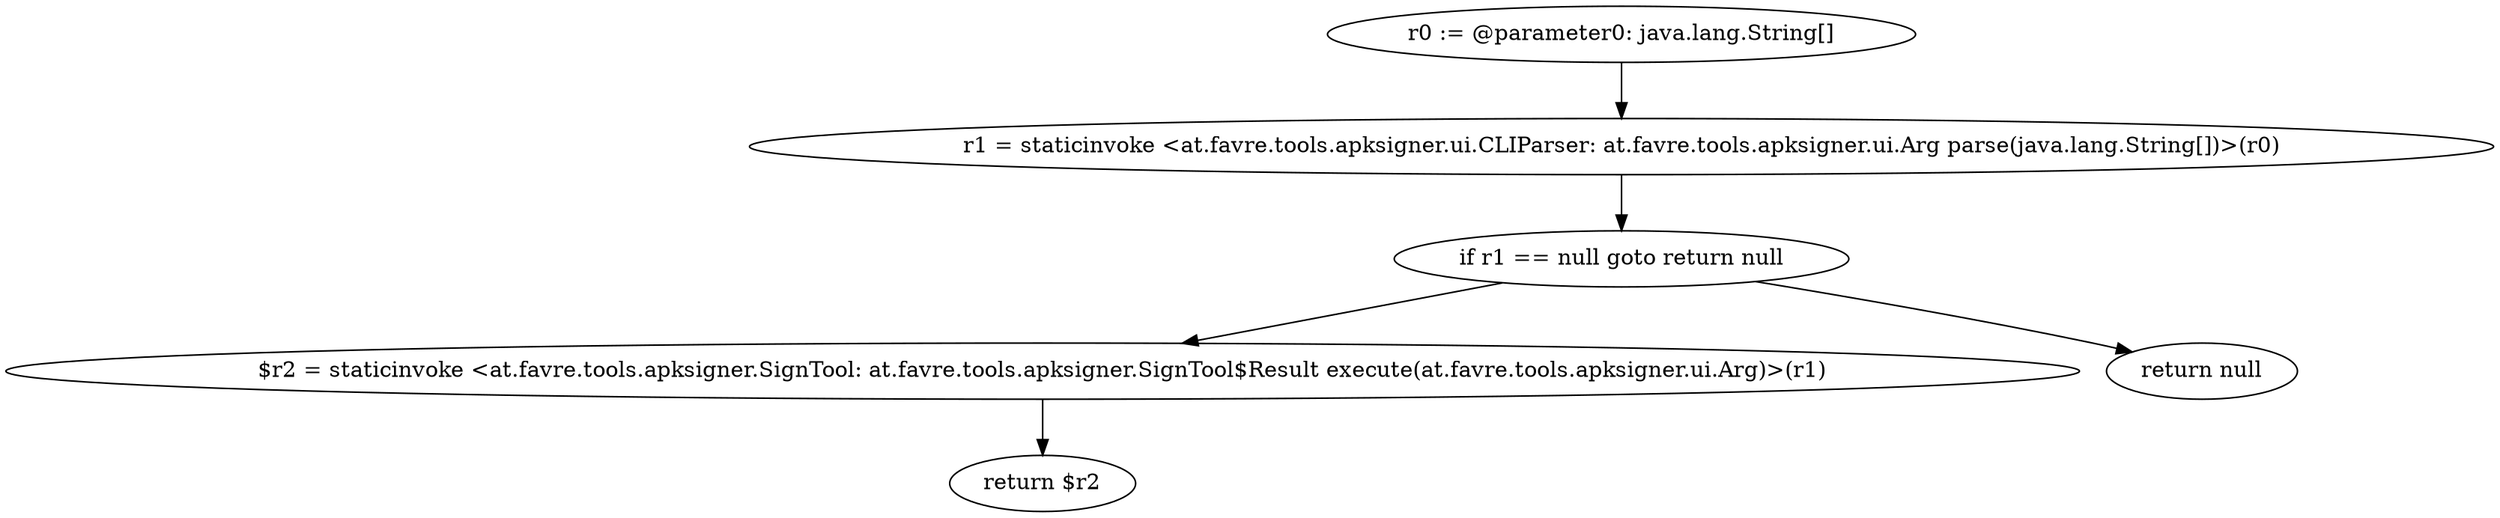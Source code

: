digraph "unitGraph" {
    "r0 := @parameter0: java.lang.String[]"
    "r1 = staticinvoke <at.favre.tools.apksigner.ui.CLIParser: at.favre.tools.apksigner.ui.Arg parse(java.lang.String[])>(r0)"
    "if r1 == null goto return null"
    "$r2 = staticinvoke <at.favre.tools.apksigner.SignTool: at.favre.tools.apksigner.SignTool$Result execute(at.favre.tools.apksigner.ui.Arg)>(r1)"
    "return $r2"
    "return null"
    "r0 := @parameter0: java.lang.String[]"->"r1 = staticinvoke <at.favre.tools.apksigner.ui.CLIParser: at.favre.tools.apksigner.ui.Arg parse(java.lang.String[])>(r0)";
    "r1 = staticinvoke <at.favre.tools.apksigner.ui.CLIParser: at.favre.tools.apksigner.ui.Arg parse(java.lang.String[])>(r0)"->"if r1 == null goto return null";
    "if r1 == null goto return null"->"$r2 = staticinvoke <at.favre.tools.apksigner.SignTool: at.favre.tools.apksigner.SignTool$Result execute(at.favre.tools.apksigner.ui.Arg)>(r1)";
    "if r1 == null goto return null"->"return null";
    "$r2 = staticinvoke <at.favre.tools.apksigner.SignTool: at.favre.tools.apksigner.SignTool$Result execute(at.favre.tools.apksigner.ui.Arg)>(r1)"->"return $r2";
}
